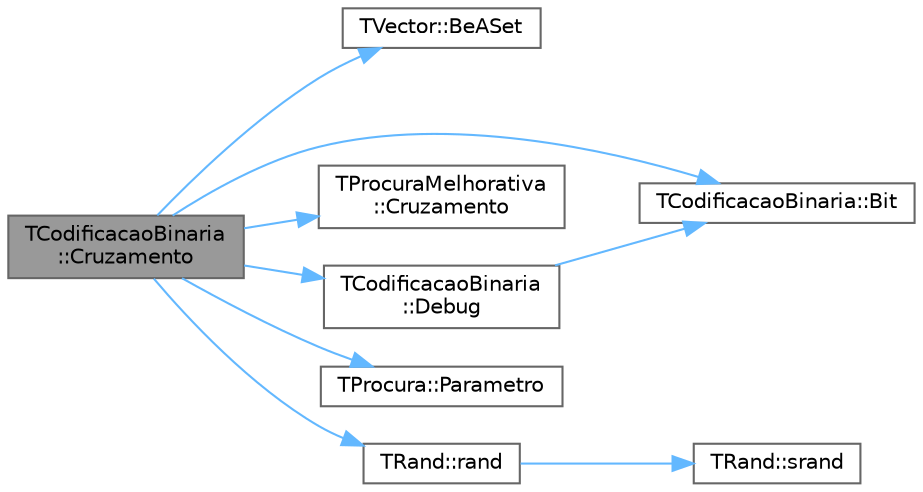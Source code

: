 digraph "TCodificacaoBinaria::Cruzamento"
{
 // LATEX_PDF_SIZE
  bgcolor="transparent";
  edge [fontname=Helvetica,fontsize=10,labelfontname=Helvetica,labelfontsize=10];
  node [fontname=Helvetica,fontsize=10,shape=box,height=0.2,width=0.4];
  rankdir="LR";
  Node1 [id="Node000001",label="TCodificacaoBinaria\l::Cruzamento",height=0.2,width=0.4,color="gray40", fillcolor="grey60", style="filled", fontcolor="black",tooltip=" "];
  Node1 -> Node2 [id="edge1_Node000001_Node000002",color="steelblue1",style="solid",tooltip=" "];
  Node2 [id="Node000002",label="TVector::BeASet",height=0.2,width=0.4,color="grey40", fillcolor="white", style="filled",URL="$classTVector.html#a084d0ab4f7ea5451716f734e649950f6",tooltip="Converte o vetor num conjunto: remove duplicados e ordena."];
  Node1 -> Node3 [id="edge2_Node000001_Node000003",color="steelblue1",style="solid",tooltip=" "];
  Node3 [id="Node000003",label="TCodificacaoBinaria::Bit",height=0.2,width=0.4,color="grey40", fillcolor="white", style="filled",URL="$classTCodificacaoBinaria.html#a9f693a420b0569bf1102f1eb7a91bc43",tooltip=" "];
  Node1 -> Node4 [id="edge3_Node000001_Node000004",color="steelblue1",style="solid",tooltip=" "];
  Node4 [id="Node000004",label="TProcuraMelhorativa\l::Cruzamento",height=0.2,width=0.4,color="grey40", fillcolor="white", style="filled",URL="$classTProcuraMelhorativa.html#a36607136095d36b87357cce021eeab29",tooltip=" "];
  Node1 -> Node5 [id="edge4_Node000001_Node000005",color="steelblue1",style="solid",tooltip=" "];
  Node5 [id="Node000005",label="TCodificacaoBinaria\l::Debug",height=0.2,width=0.4,color="grey40", fillcolor="white", style="filled",URL="$classTCodificacaoBinaria.html#a7560b318948bf6a98d21ed79befe6719",tooltip="Mostra o estado no ecrã, para debug."];
  Node5 -> Node3 [id="edge5_Node000005_Node000003",color="steelblue1",style="solid",tooltip=" "];
  Node1 -> Node6 [id="edge6_Node000001_Node000006",color="steelblue1",style="solid",tooltip=" "];
  Node6 [id="Node000006",label="TProcura::Parametro",height=0.2,width=0.4,color="grey40", fillcolor="white", style="filled",URL="$classTProcura.html#a0e9e692f29af8a5d5279a8647c800437",tooltip=" "];
  Node1 -> Node7 [id="edge7_Node000001_Node000007",color="steelblue1",style="solid",tooltip=" "];
  Node7 [id="Node000007",label="TRand::rand",height=0.2,width=0.4,color="grey40", fillcolor="white", style="filled",URL="$namespaceTRand.html#a8f8ec155d796c5586198ac75eb966d4f",tooltip="Retorna o próximo valor pseudo-aleatório."];
  Node7 -> Node8 [id="edge8_Node000007_Node000008",color="steelblue1",style="solid",tooltip=" "];
  Node8 [id="Node000008",label="TRand::srand",height=0.2,width=0.4,color="grey40", fillcolor="white", style="filled",URL="$namespaceTRand.html#ad0b319d6f58ab6820b001b4e3d3ae245",tooltip="Inicializa a semente da geração pseudo-aleatória."];
}
